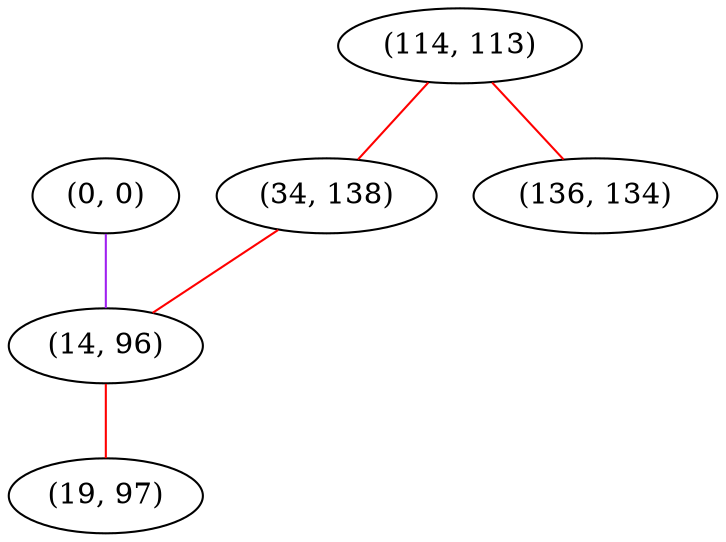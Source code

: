 graph "" {
"(0, 0)";
"(114, 113)";
"(34, 138)";
"(14, 96)";
"(136, 134)";
"(19, 97)";
"(0, 0)" -- "(14, 96)"  [color=purple, key=0, weight=4];
"(114, 113)" -- "(136, 134)"  [color=red, key=0, weight=1];
"(114, 113)" -- "(34, 138)"  [color=red, key=0, weight=1];
"(34, 138)" -- "(14, 96)"  [color=red, key=0, weight=1];
"(14, 96)" -- "(19, 97)"  [color=red, key=0, weight=1];
}
